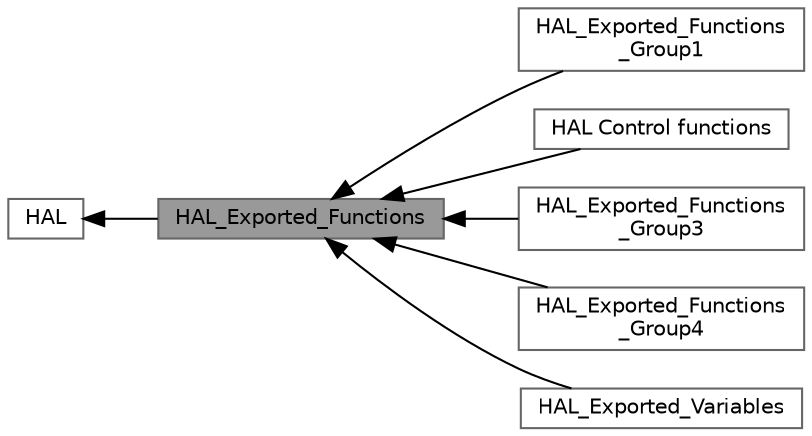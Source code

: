 digraph "HAL_Exported_Functions"
{
 // LATEX_PDF_SIZE
  bgcolor="transparent";
  edge [fontname=Helvetica,fontsize=10,labelfontname=Helvetica,labelfontsize=10];
  node [fontname=Helvetica,fontsize=10,shape=box,height=0.2,width=0.4];
  rankdir=LR;
  Node2 [label="HAL",height=0.2,width=0.4,color="grey40", fillcolor="white", style="filled",URL="$group___h_a_l.html",tooltip="HAL module driver."];
  Node1 [label="HAL_Exported_Functions",height=0.2,width=0.4,color="gray40", fillcolor="grey60", style="filled", fontcolor="black",tooltip=" "];
  Node3 [label="HAL_Exported_Functions\l_Group1",height=0.2,width=0.4,color="grey40", fillcolor="white", style="filled",URL="$group___h_a_l___exported___functions___group1.html",tooltip=" "];
  Node4 [label="HAL Control functions",height=0.2,width=0.4,color="grey40", fillcolor="white", style="filled",URL="$group___h_a_l___exported___functions___group2.html",tooltip=" "];
  Node5 [label="HAL_Exported_Functions\l_Group3",height=0.2,width=0.4,color="grey40", fillcolor="white", style="filled",URL="$group___h_a_l___exported___functions___group3.html",tooltip=" "];
  Node7 [label="HAL_Exported_Functions\l_Group4",height=0.2,width=0.4,color="grey40", fillcolor="white", style="filled",URL="$group___h_a_l___exported___functions___group4.html",tooltip=" "];
  Node6 [label="HAL_Exported_Variables",height=0.2,width=0.4,color="grey40", fillcolor="white", style="filled",URL="$group___h_a_l___exported___variables.html",tooltip=" "];
  Node2->Node1 [shape=plaintext, dir="back", style="solid"];
  Node1->Node3 [shape=plaintext, dir="back", style="solid"];
  Node1->Node4 [shape=plaintext, dir="back", style="solid"];
  Node1->Node5 [shape=plaintext, dir="back", style="solid"];
  Node1->Node6 [shape=plaintext, dir="back", style="solid"];
  Node1->Node7 [shape=plaintext, dir="back", style="solid"];
}
